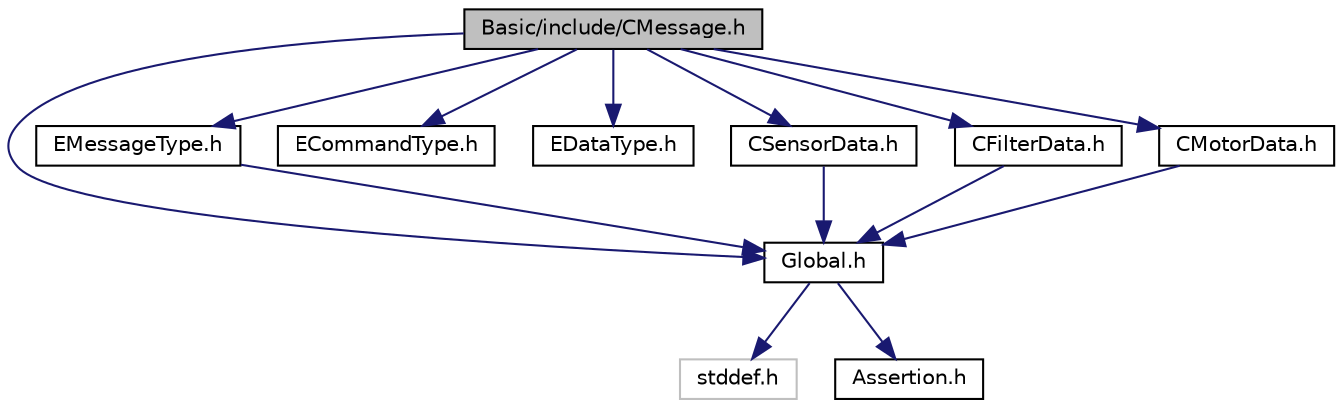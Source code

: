 digraph "Basic/include/CMessage.h"
{
  edge [fontname="Helvetica",fontsize="10",labelfontname="Helvetica",labelfontsize="10"];
  node [fontname="Helvetica",fontsize="10",shape=record];
  Node1 [label="Basic/include/CMessage.h",height=0.2,width=0.4,color="black", fillcolor="grey75", style="filled" fontcolor="black"];
  Node1 -> Node2 [color="midnightblue",fontsize="10",style="solid"];
  Node2 [label="Global.h",height=0.2,width=0.4,color="black", fillcolor="white", style="filled",URL="$Global_8h.html"];
  Node2 -> Node3 [color="midnightblue",fontsize="10",style="solid"];
  Node3 [label="stddef.h",height=0.2,width=0.4,color="grey75", fillcolor="white", style="filled"];
  Node2 -> Node4 [color="midnightblue",fontsize="10",style="solid"];
  Node4 [label="Assertion.h",height=0.2,width=0.4,color="black", fillcolor="white", style="filled",URL="$Assertion_8h.html"];
  Node1 -> Node5 [color="midnightblue",fontsize="10",style="solid"];
  Node5 [label="EMessageType.h",height=0.2,width=0.4,color="black", fillcolor="white", style="filled",URL="$EMessageType_8h.html"];
  Node5 -> Node2 [color="midnightblue",fontsize="10",style="solid"];
  Node1 -> Node6 [color="midnightblue",fontsize="10",style="solid"];
  Node6 [label="ECommandType.h",height=0.2,width=0.4,color="black", fillcolor="white", style="filled",URL="$ECommandType_8h.html"];
  Node1 -> Node7 [color="midnightblue",fontsize="10",style="solid"];
  Node7 [label="EDataType.h",height=0.2,width=0.4,color="black", fillcolor="white", style="filled",URL="$EDataType_8h.html"];
  Node1 -> Node8 [color="midnightblue",fontsize="10",style="solid"];
  Node8 [label="CSensorData.h",height=0.2,width=0.4,color="black", fillcolor="white", style="filled",URL="$CSensorData_8h.html"];
  Node8 -> Node2 [color="midnightblue",fontsize="10",style="solid"];
  Node1 -> Node9 [color="midnightblue",fontsize="10",style="solid"];
  Node9 [label="CFilterData.h",height=0.2,width=0.4,color="black", fillcolor="white", style="filled",URL="$CFilterData_8h.html"];
  Node9 -> Node2 [color="midnightblue",fontsize="10",style="solid"];
  Node1 -> Node10 [color="midnightblue",fontsize="10",style="solid"];
  Node10 [label="CMotorData.h",height=0.2,width=0.4,color="black", fillcolor="white", style="filled",URL="$CMotorData_8h.html"];
  Node10 -> Node2 [color="midnightblue",fontsize="10",style="solid"];
}
